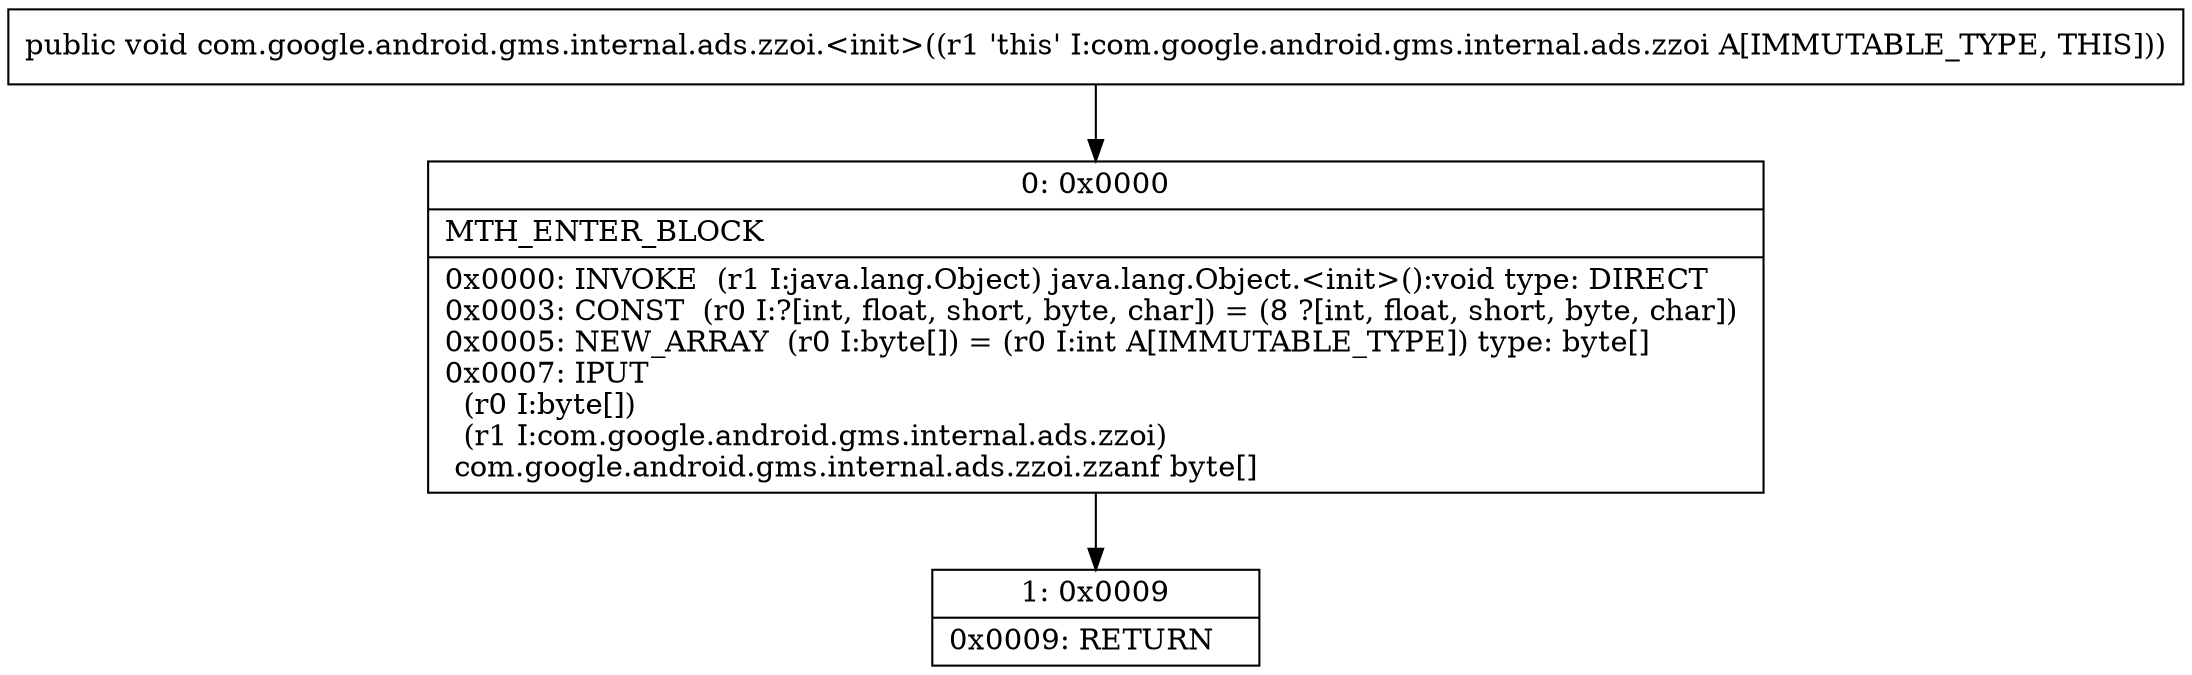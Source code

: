 digraph "CFG forcom.google.android.gms.internal.ads.zzoi.\<init\>()V" {
Node_0 [shape=record,label="{0\:\ 0x0000|MTH_ENTER_BLOCK\l|0x0000: INVOKE  (r1 I:java.lang.Object) java.lang.Object.\<init\>():void type: DIRECT \l0x0003: CONST  (r0 I:?[int, float, short, byte, char]) = (8 ?[int, float, short, byte, char]) \l0x0005: NEW_ARRAY  (r0 I:byte[]) = (r0 I:int A[IMMUTABLE_TYPE]) type: byte[] \l0x0007: IPUT  \l  (r0 I:byte[])\l  (r1 I:com.google.android.gms.internal.ads.zzoi)\l com.google.android.gms.internal.ads.zzoi.zzanf byte[] \l}"];
Node_1 [shape=record,label="{1\:\ 0x0009|0x0009: RETURN   \l}"];
MethodNode[shape=record,label="{public void com.google.android.gms.internal.ads.zzoi.\<init\>((r1 'this' I:com.google.android.gms.internal.ads.zzoi A[IMMUTABLE_TYPE, THIS])) }"];
MethodNode -> Node_0;
Node_0 -> Node_1;
}

